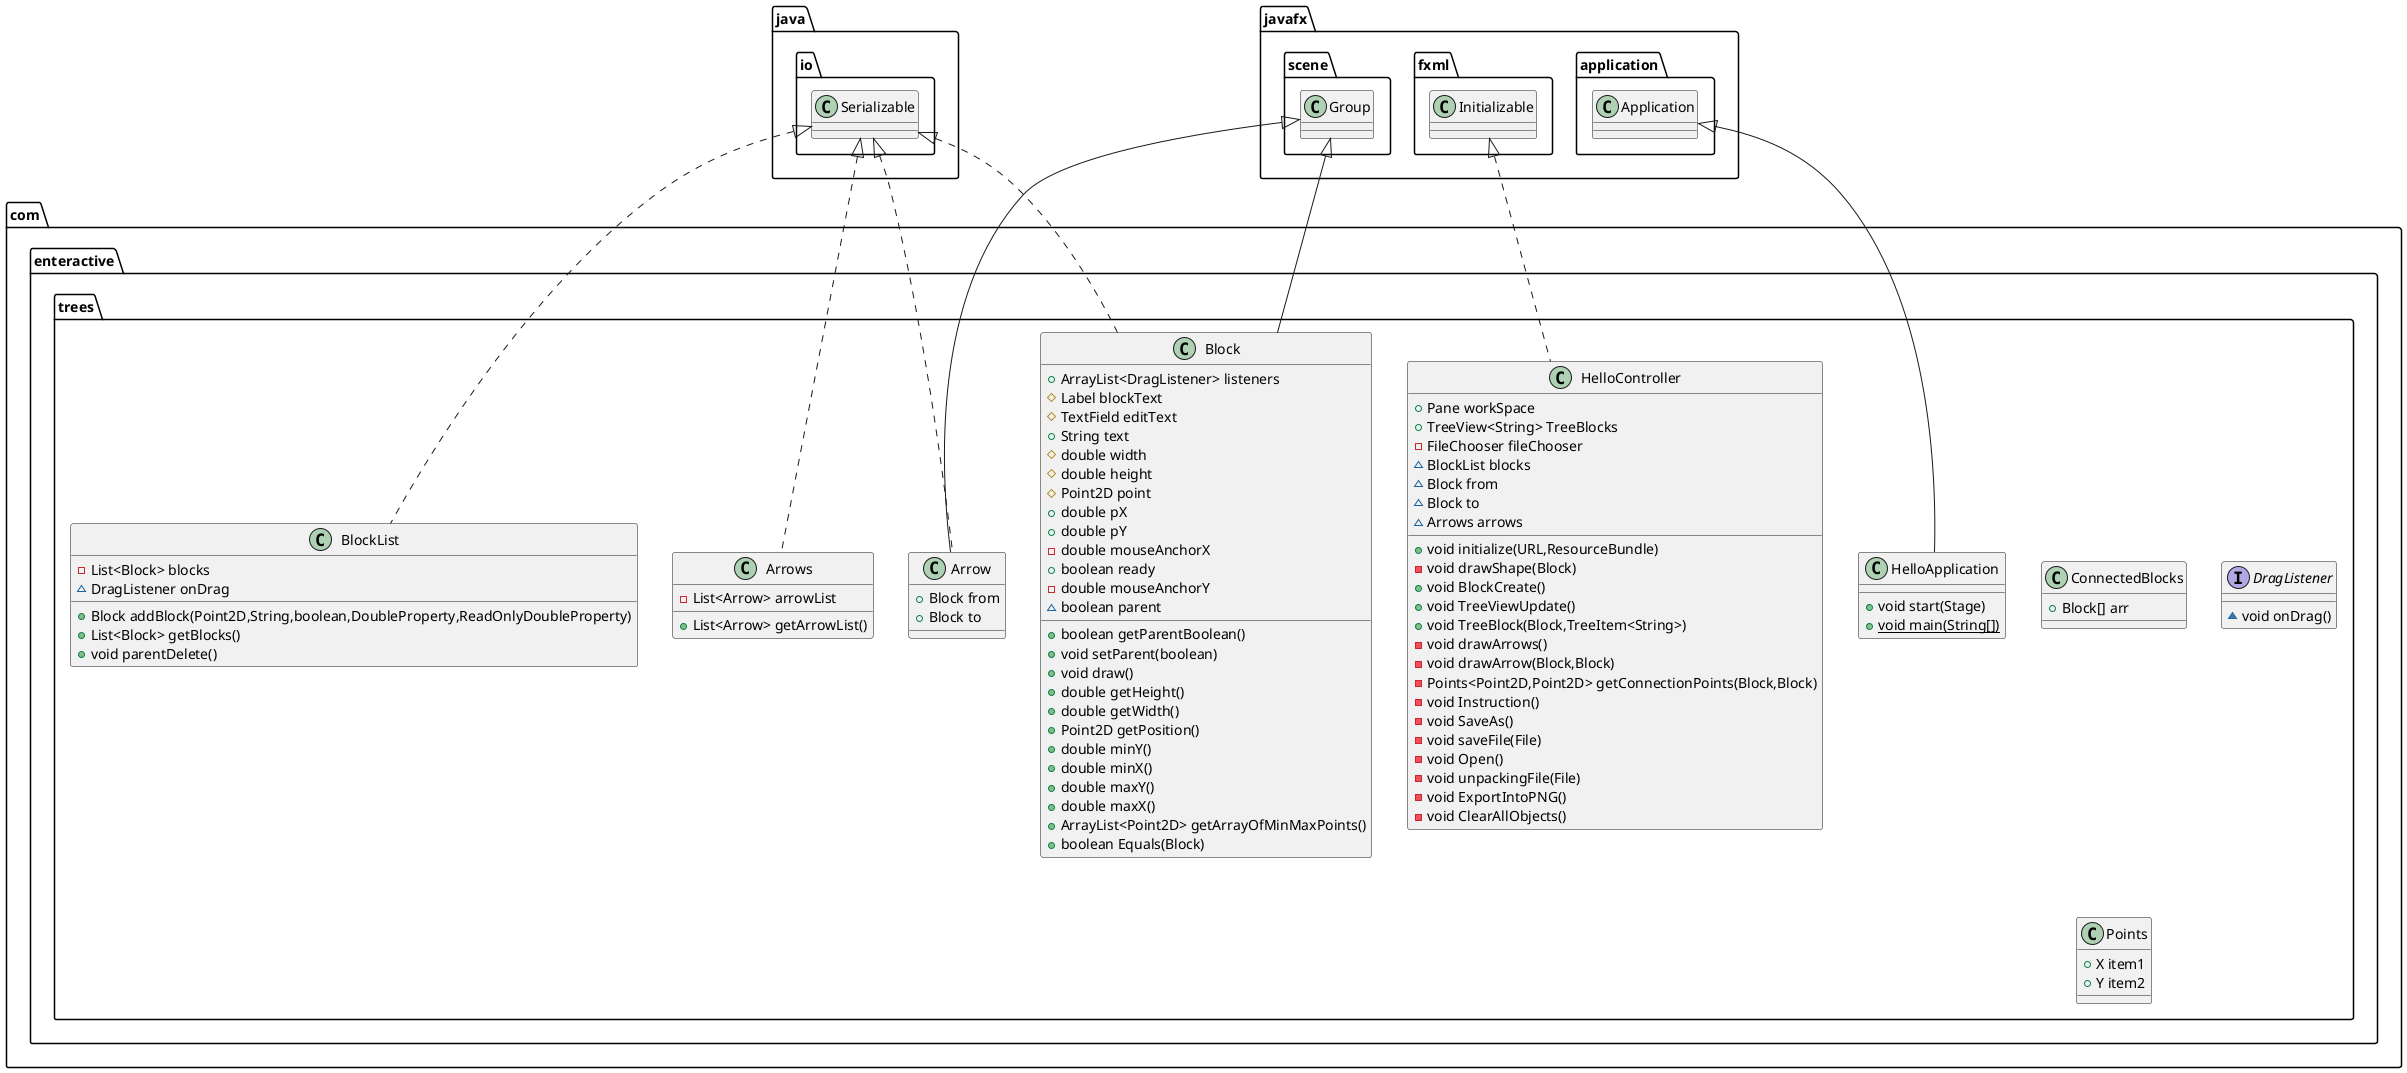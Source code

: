 @startuml
class com.enteractive.trees.ConnectedBlocks {
+ Block[] arr
}
class com.enteractive.trees.Block {
+ ArrayList<DragListener> listeners
# Label blockText
# TextField editText
+ String text
# double width
# double height
# Point2D point
+ double pX
+ double pY
- double mouseAnchorX
+ boolean ready
- double mouseAnchorY
~ boolean parent
+ boolean getParentBoolean()
+ void setParent(boolean)
+ void draw()
+ double getHeight()
+ double getWidth()
+ Point2D getPosition()
+ double minY()
+ double minX()
+ double maxY()
+ double maxX()
+ ArrayList<Point2D> getArrayOfMinMaxPoints()
+ boolean Equals(Block)
}
class com.enteractive.trees.HelloApplication {
+ void start(Stage)
+ {static} void main(String[])
}
class com.enteractive.trees.Arrows {
- List<Arrow> arrowList
+ List<Arrow> getArrowList()
}
interface com.enteractive.trees.DragListener {
~ void onDrag()
}
class com.enteractive.trees.BlockList {
- List<Block> blocks
~ DragListener onDrag
+ Block addBlock(Point2D,String,boolean,DoubleProperty,ReadOnlyDoubleProperty)
+ List<Block> getBlocks()
+ void parentDelete()
}
class com.enteractive.trees.Arrow {
+ Block from
+ Block to
}
class com.enteractive.trees.HelloController {
+ Pane workSpace
+ TreeView<String> TreeBlocks
- FileChooser fileChooser
~ BlockList blocks
~ Block from
~ Block to
~ Arrows arrows
+ void initialize(URL,ResourceBundle)
- void drawShape(Block)
+ void BlockCreate()
+ void TreeViewUpdate()
+ void TreeBlock(Block,TreeItem<String>)
- void drawArrows()
- void drawArrow(Block,Block)
- Points<Point2D,Point2D> getConnectionPoints(Block,Block)
- void Instruction()
- void SaveAs()
- void saveFile(File)
- void Open()
- void unpackingFile(File)
- void ExportIntoPNG()
- void ClearAllObjects()
}
class com.enteractive.trees.Points {
+ X item1
+ Y item2
}


java.io.Serializable <|.. com.enteractive.trees.Block
javafx.scene.Group <|-- com.enteractive.trees.Block
javafx.application.Application <|-- com.enteractive.trees.HelloApplication
java.io.Serializable <|.. com.enteractive.trees.Arrows
java.io.Serializable <|.. com.enteractive.trees.BlockList
java.io.Serializable <|.. com.enteractive.trees.Arrow
javafx.scene.Group <|-- com.enteractive.trees.Arrow
javafx.fxml.Initializable <|.. com.enteractive.trees.HelloController
@enduml